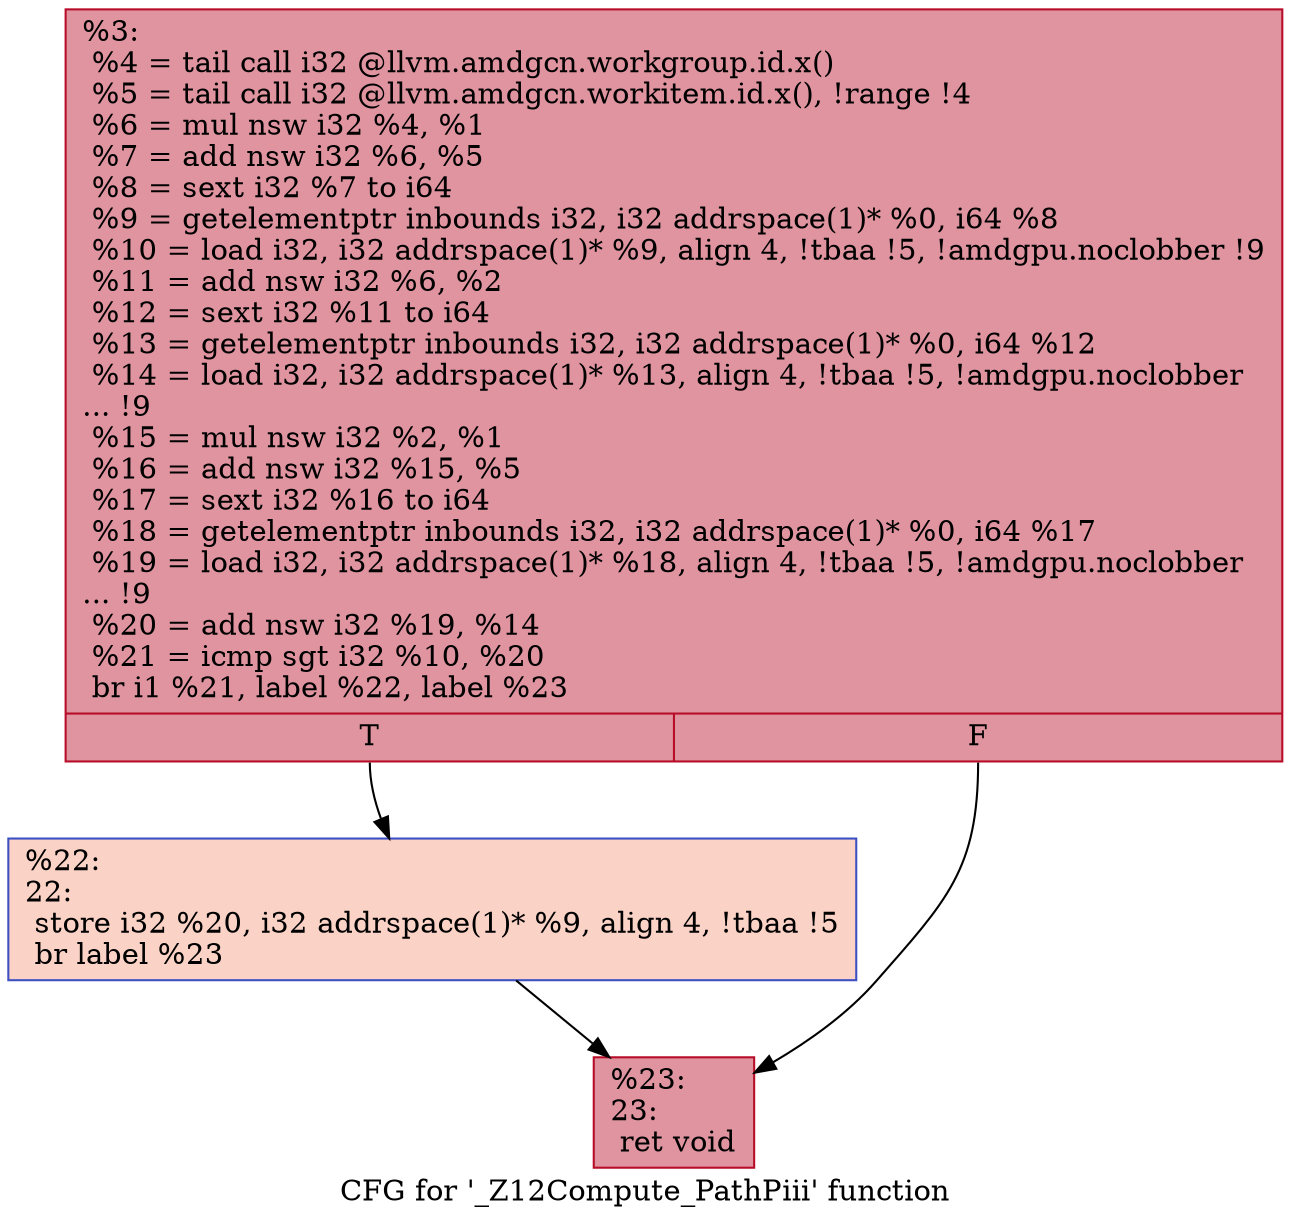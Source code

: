 digraph "CFG for '_Z12Compute_PathPiii' function" {
	label="CFG for '_Z12Compute_PathPiii' function";

	Node0x4621f30 [shape=record,color="#b70d28ff", style=filled, fillcolor="#b70d2870",label="{%3:\l  %4 = tail call i32 @llvm.amdgcn.workgroup.id.x()\l  %5 = tail call i32 @llvm.amdgcn.workitem.id.x(), !range !4\l  %6 = mul nsw i32 %4, %1\l  %7 = add nsw i32 %6, %5\l  %8 = sext i32 %7 to i64\l  %9 = getelementptr inbounds i32, i32 addrspace(1)* %0, i64 %8\l  %10 = load i32, i32 addrspace(1)* %9, align 4, !tbaa !5, !amdgpu.noclobber !9\l  %11 = add nsw i32 %6, %2\l  %12 = sext i32 %11 to i64\l  %13 = getelementptr inbounds i32, i32 addrspace(1)* %0, i64 %12\l  %14 = load i32, i32 addrspace(1)* %13, align 4, !tbaa !5, !amdgpu.noclobber\l... !9\l  %15 = mul nsw i32 %2, %1\l  %16 = add nsw i32 %15, %5\l  %17 = sext i32 %16 to i64\l  %18 = getelementptr inbounds i32, i32 addrspace(1)* %0, i64 %17\l  %19 = load i32, i32 addrspace(1)* %18, align 4, !tbaa !5, !amdgpu.noclobber\l... !9\l  %20 = add nsw i32 %19, %14\l  %21 = icmp sgt i32 %10, %20\l  br i1 %21, label %22, label %23\l|{<s0>T|<s1>F}}"];
	Node0x4621f30:s0 -> Node0x46247c0;
	Node0x4621f30:s1 -> Node0x4624850;
	Node0x46247c0 [shape=record,color="#3d50c3ff", style=filled, fillcolor="#f59c7d70",label="{%22:\l22:                                               \l  store i32 %20, i32 addrspace(1)* %9, align 4, !tbaa !5\l  br label %23\l}"];
	Node0x46247c0 -> Node0x4624850;
	Node0x4624850 [shape=record,color="#b70d28ff", style=filled, fillcolor="#b70d2870",label="{%23:\l23:                                               \l  ret void\l}"];
}

